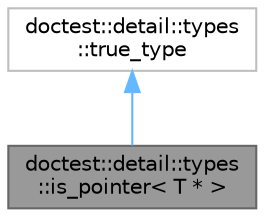 digraph "doctest::detail::types::is_pointer&lt; T * &gt;"
{
 // LATEX_PDF_SIZE
  bgcolor="transparent";
  edge [fontname=Helvetica,fontsize=10,labelfontname=Helvetica,labelfontsize=10];
  node [fontname=Helvetica,fontsize=10,shape=box,height=0.2,width=0.4];
  Node1 [id="Node000001",label="doctest::detail::types\l::is_pointer\< T * \>",height=0.2,width=0.4,color="gray40", fillcolor="grey60", style="filled", fontcolor="black",tooltip=" "];
  Node2 -> Node1 [id="edge1_Node000001_Node000002",dir="back",color="steelblue1",style="solid",tooltip=" "];
  Node2 [id="Node000002",label="doctest::detail::types\l::true_type",height=0.2,width=0.4,color="grey75", fillcolor="white", style="filled",URL="$structdoctest_1_1detail_1_1types_1_1true__type.html",tooltip=" "];
}
